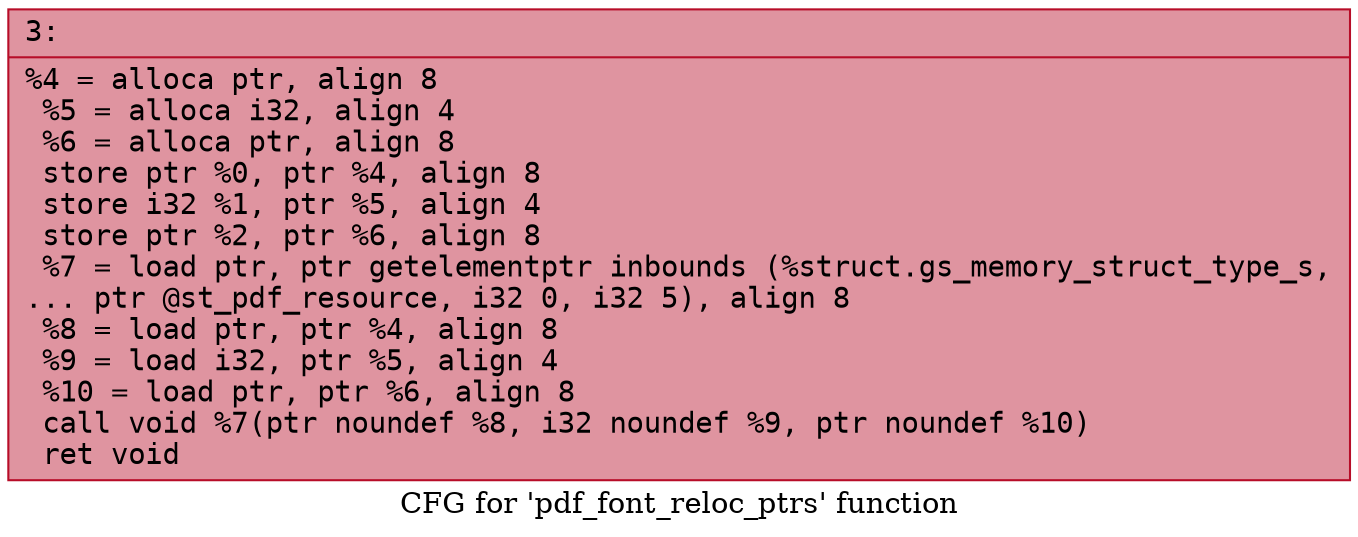 digraph "CFG for 'pdf_font_reloc_ptrs' function" {
	label="CFG for 'pdf_font_reloc_ptrs' function";

	Node0x6000020a0c30 [shape=record,color="#b70d28ff", style=filled, fillcolor="#b70d2870" fontname="Courier",label="{3:\l|  %4 = alloca ptr, align 8\l  %5 = alloca i32, align 4\l  %6 = alloca ptr, align 8\l  store ptr %0, ptr %4, align 8\l  store i32 %1, ptr %5, align 4\l  store ptr %2, ptr %6, align 8\l  %7 = load ptr, ptr getelementptr inbounds (%struct.gs_memory_struct_type_s,\l... ptr @st_pdf_resource, i32 0, i32 5), align 8\l  %8 = load ptr, ptr %4, align 8\l  %9 = load i32, ptr %5, align 4\l  %10 = load ptr, ptr %6, align 8\l  call void %7(ptr noundef %8, i32 noundef %9, ptr noundef %10)\l  ret void\l}"];
}
